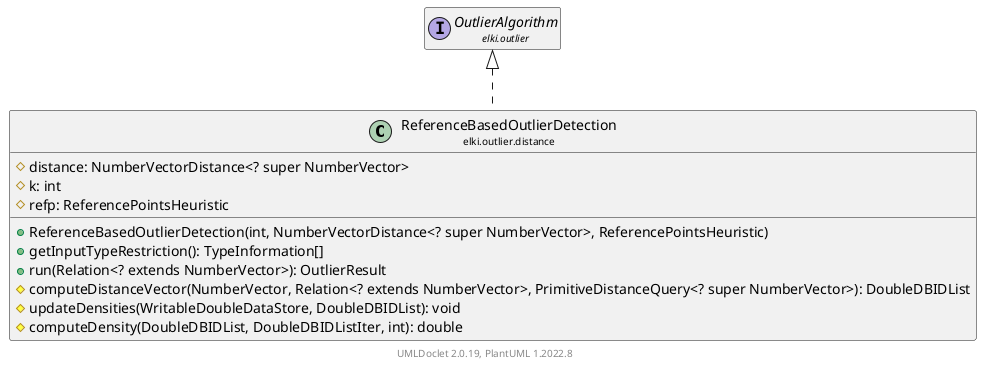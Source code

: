 @startuml
    remove .*\.(Instance|Par|Parameterizer|Factory)$
    set namespaceSeparator none
    hide empty fields
    hide empty methods

    class "<size:14>ReferenceBasedOutlierDetection\n<size:10>elki.outlier.distance" as elki.outlier.distance.ReferenceBasedOutlierDetection [[ReferenceBasedOutlierDetection.html]] {
        #distance: NumberVectorDistance<? super NumberVector>
        #k: int
        #refp: ReferencePointsHeuristic
        +ReferenceBasedOutlierDetection(int, NumberVectorDistance<? super NumberVector>, ReferencePointsHeuristic)
        +getInputTypeRestriction(): TypeInformation[]
        +run(Relation<? extends NumberVector>): OutlierResult
        #computeDistanceVector(NumberVector, Relation<? extends NumberVector>, PrimitiveDistanceQuery<? super NumberVector>): DoubleDBIDList
        #updateDensities(WritableDoubleDataStore, DoubleDBIDList): void
        #computeDensity(DoubleDBIDList, DoubleDBIDListIter, int): double
    }

    interface "<size:14>OutlierAlgorithm\n<size:10>elki.outlier" as elki.outlier.OutlierAlgorithm [[../OutlierAlgorithm.html]]
    class "<size:14>ReferenceBasedOutlierDetection.Par\n<size:10>elki.outlier.distance" as elki.outlier.distance.ReferenceBasedOutlierDetection.Par [[ReferenceBasedOutlierDetection.Par.html]]

    elki.outlier.OutlierAlgorithm <|.. elki.outlier.distance.ReferenceBasedOutlierDetection
    elki.outlier.distance.ReferenceBasedOutlierDetection +-- elki.outlier.distance.ReferenceBasedOutlierDetection.Par

    center footer UMLDoclet 2.0.19, PlantUML 1.2022.8
@enduml
